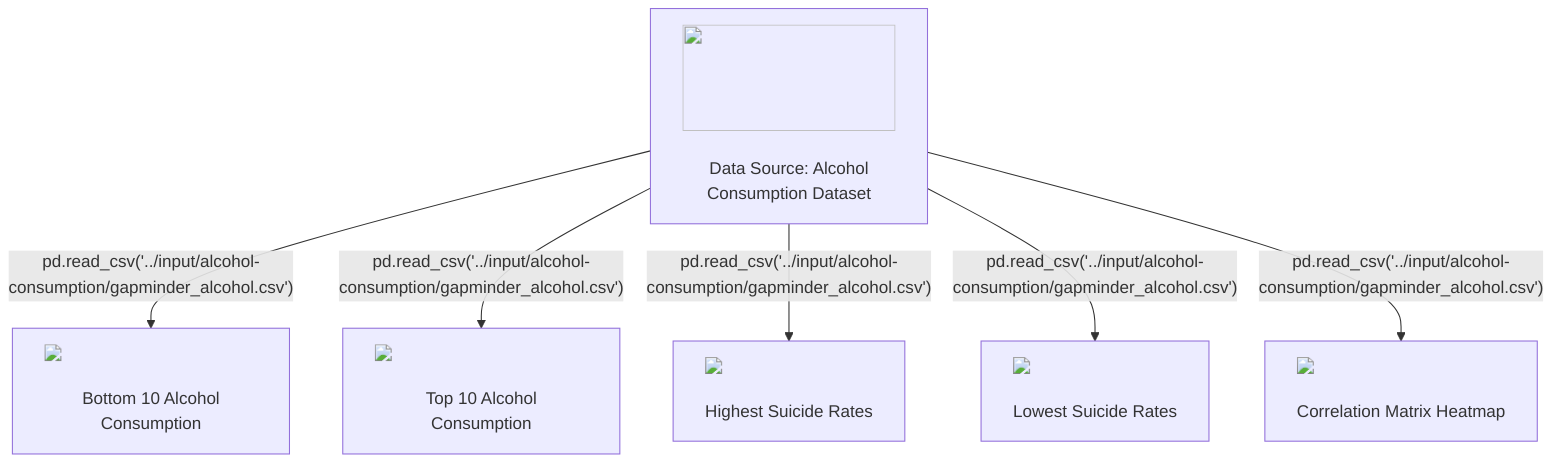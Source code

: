 graph TD; 
    A["<img src='../input/alcohol-consumption/gapminder_alcohol.csv' width=100 height=100/> <br/> Data Source: Alcohol Consumption Dataset"] -->|"pd.read_csv('../input/alcohol-consumption/gapminder_alcohol.csv')"| B["<img src='..dummy_plots/barplot_template.svg'/> <br/> Bottom 10 Alcohol Consumption"];
    A -->|"pd.read_csv('../input/alcohol-consumption/gapminder_alcohol.csv')"| C["<img src='..dummy_plots/barplot_template.svg'/> <br/> Top 10 Alcohol Consumption"];
    A -->|"pd.read_csv('../input/alcohol-consumption/gapminder_alcohol.csv')"| D["<img src='..dummy_plots/barplot_template.svg'/> <br/> Highest Suicide Rates"];
    A -->|"pd.read_csv('../input/alcohol-consumption/gapminder_alcohol.csv')"| E["<img src='..dummy_plots/barplot_template.svg'/> <br/> Lowest Suicide Rates"];
    A -->|"pd.read_csv('../input/alcohol-consumption/gapminder_alcohol.csv')"| F["<img src='..dummy_plots/lineplot_template.svg'/> <br/> Correlation Matrix Heatmap"];